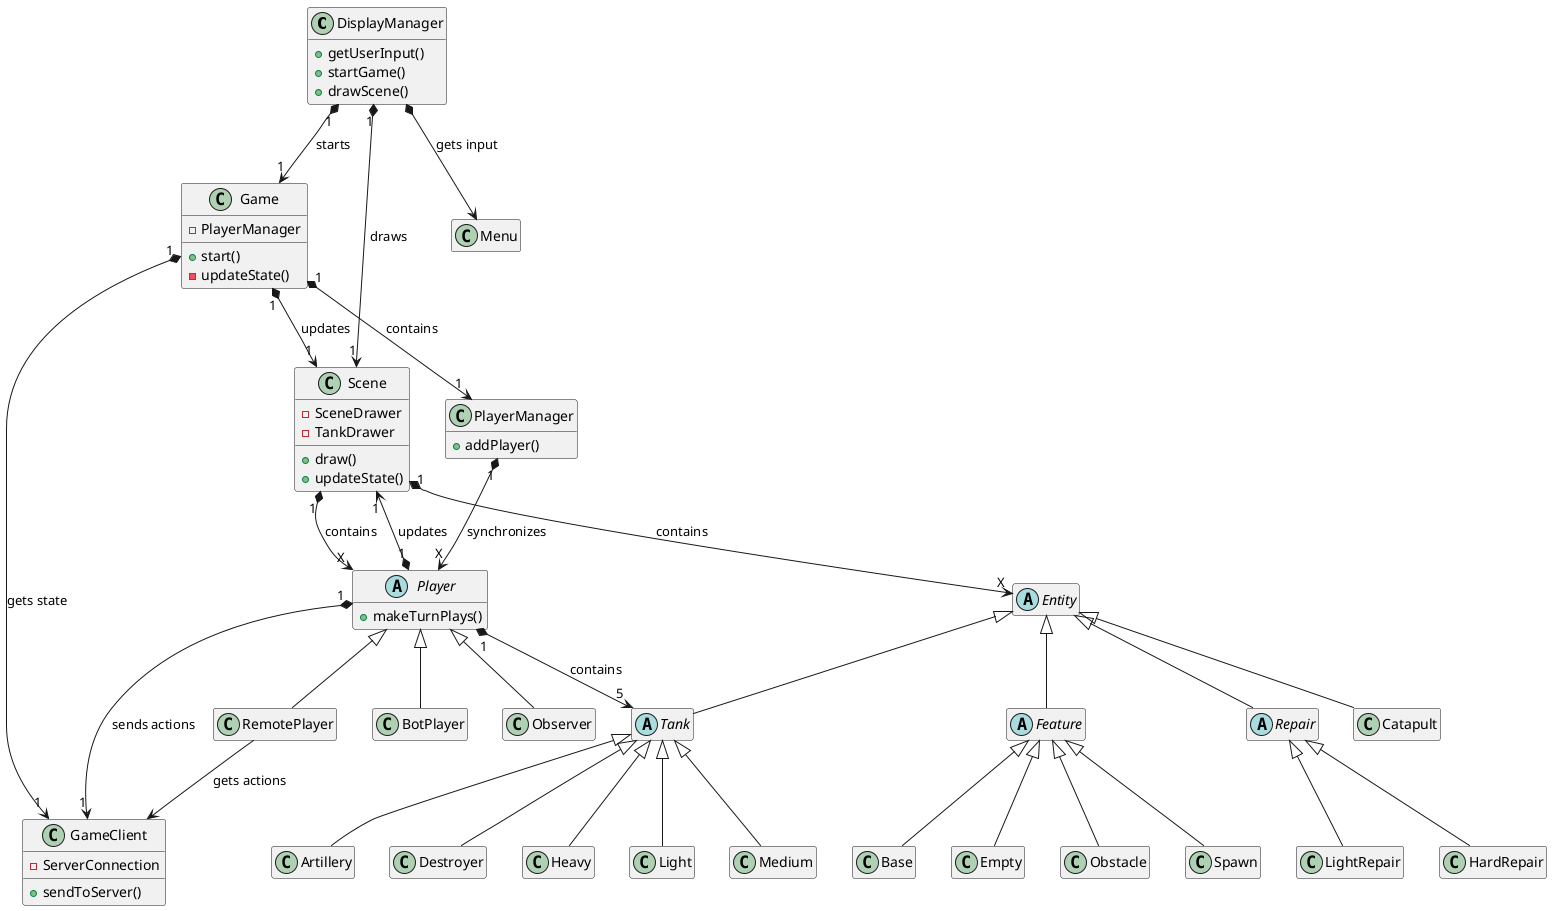 @startuml
hide empty members

class DisplayManager {
    +getUserInput()
    +startGame()
    +drawScene()
}

class Game {
    +start()
    -updateState()
    -PlayerManager
}

class Scene {
    +draw()
    +updateState()
    -SceneDrawer
    -TankDrawer
}

class GameClient{
    +sendToServer()
    -ServerConnection
}

abstract class Player {
    +makeTurnPlays()
}

class RemotePlayer {
}

class BotPlayer {
}

class Observer {
}

abstract class Entity {
}

abstract class Tank {
}

class Artillery {
}

class Destroyer {
}

class Heavy {
}

class Light {
}

class Medium {
}

abstract class Feature {
}

class Base {
}

class Empty {
}

class Obstacle {
}

class Spawn {
}

abstract class Repair {
}

class LightRepair {
}

class HardRepair {
}

class Catapult {
}

class PlayerManager {
    +addPlayer()
}

Game "1" *-down-> "1" Scene: updates
Game "1" *-down-> "1" GameClient: gets state
Game "1" *-down-> "1" PlayerManager: contains
PlayerManager "1" *-down-> "X" Player: synchronizes
Scene "1" *-down-> "X" Entity: contains
Scene "1" *-down-> "X" Player: contains
Player <|-down- RemotePlayer
Player <|-down- BotPlayer
Player <|-down- Observer
Player "1" *-down-> "5" Tank: contains
Player "1" *-down-> "1" GameClient: sends actions
RemotePlayer --> GameClient: gets actions
Tank <|-down- Artillery
Tank <|-down- Destroyer
Tank <|-down- Heavy
Tank <|-down- Light
Tank <|-down- Medium
Entity <|-down- Feature
Entity <|-down- Repair
Entity <|-down- Catapult
Entity <|-down- Tank
Feature <|-down- Base
Feature <|-down- Empty
Feature <|-down- Obstacle
Feature <|-down- Spawn
DisplayManager "1" *-down-> "1" Game: starts
DisplayManager "1" *-down-> "1" Scene: draws
DisplayManager *-down-> Menu: gets input
Player "1" *-up-> "1" Scene: updates
Repair <|-down- LightRepair
Repair <|-down- HardRepair
@enduml